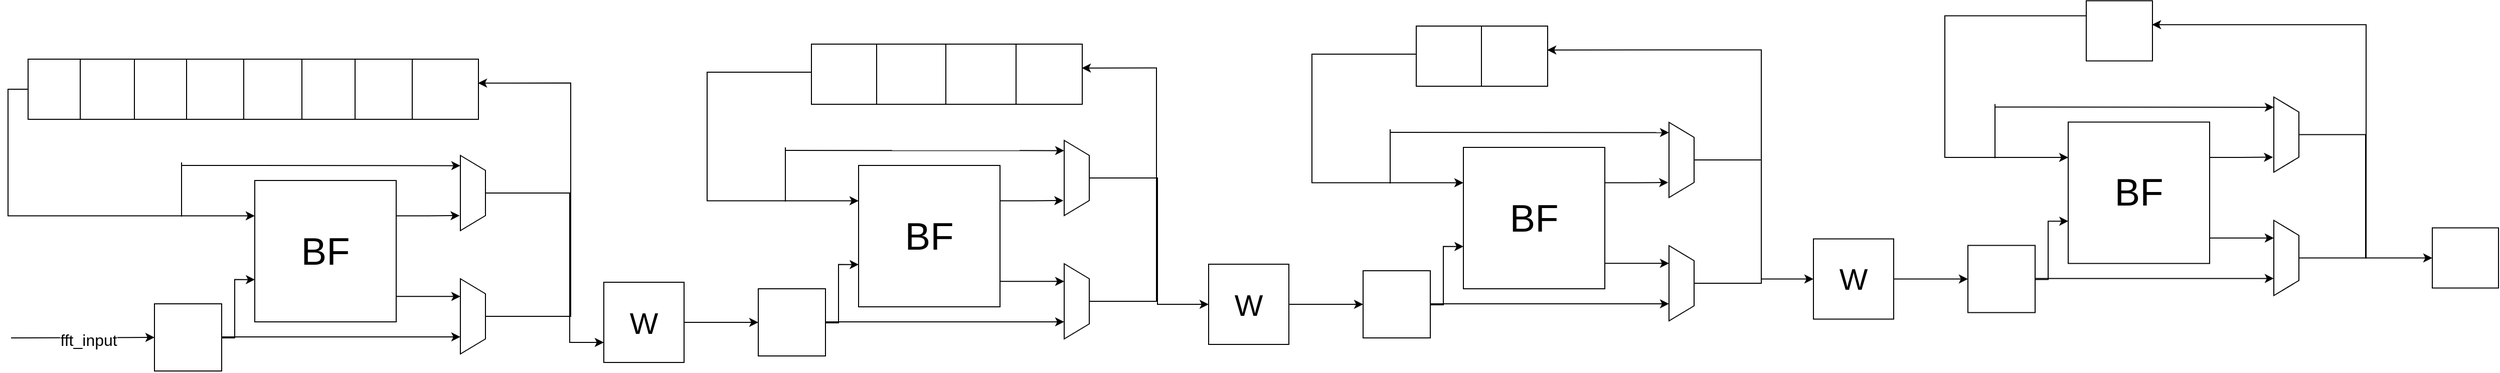 <mxfile version="24.8.0">
  <diagram name="페이지-1" id="2S2_MXtxSLynds1eWwkH">
    <mxGraphModel dx="3400" dy="1723" grid="0" gridSize="10" guides="1" tooltips="1" connect="1" arrows="1" fold="1" page="0" pageScale="1" pageWidth="827" pageHeight="1169" math="0" shadow="0">
      <root>
        <mxCell id="0" />
        <mxCell id="1" parent="0" />
        <mxCell id="J6GnyJa3-i_cB1nW3Q2v-29" style="edgeStyle=orthogonalEdgeStyle;rounded=0;orthogonalLoop=1;jettySize=auto;html=1;exitX=0;exitY=0.5;exitDx=0;exitDy=0;entryX=0;entryY=0.25;entryDx=0;entryDy=0;" edge="1" parent="1" source="J6GnyJa3-i_cB1nW3Q2v-1" target="J6GnyJa3-i_cB1nW3Q2v-19">
          <mxGeometry relative="1" as="geometry" />
        </mxCell>
        <mxCell id="J6GnyJa3-i_cB1nW3Q2v-1" value="" style="rounded=0;whiteSpace=wrap;html=1;" vertex="1" parent="1">
          <mxGeometry x="-133" y="256" width="120" height="60" as="geometry" />
        </mxCell>
        <mxCell id="J6GnyJa3-i_cB1nW3Q2v-2" value="" style="rounded=0;whiteSpace=wrap;html=1;" vertex="1" parent="1">
          <mxGeometry x="-81" y="256" width="120" height="60" as="geometry" />
        </mxCell>
        <mxCell id="J6GnyJa3-i_cB1nW3Q2v-3" value="" style="rounded=0;whiteSpace=wrap;html=1;" vertex="1" parent="1">
          <mxGeometry x="-27" y="256" width="120" height="60" as="geometry" />
        </mxCell>
        <mxCell id="J6GnyJa3-i_cB1nW3Q2v-4" value="" style="rounded=0;whiteSpace=wrap;html=1;" vertex="1" parent="1">
          <mxGeometry x="25" y="256" width="120" height="60" as="geometry" />
        </mxCell>
        <mxCell id="J6GnyJa3-i_cB1nW3Q2v-5" value="" style="rounded=0;whiteSpace=wrap;html=1;" vertex="1" parent="1">
          <mxGeometry x="82" y="256" width="120" height="60" as="geometry" />
        </mxCell>
        <mxCell id="J6GnyJa3-i_cB1nW3Q2v-6" value="" style="rounded=0;whiteSpace=wrap;html=1;" vertex="1" parent="1">
          <mxGeometry x="140" y="256" width="67" height="60" as="geometry" />
        </mxCell>
        <mxCell id="J6GnyJa3-i_cB1nW3Q2v-7" value="" style="rounded=0;whiteSpace=wrap;html=1;" vertex="1" parent="1">
          <mxGeometry x="193" y="256" width="120" height="60" as="geometry" />
        </mxCell>
        <mxCell id="J6GnyJa3-i_cB1nW3Q2v-8" value="" style="rounded=0;whiteSpace=wrap;html=1;" vertex="1" parent="1">
          <mxGeometry x="250" y="256" width="66" height="60" as="geometry" />
        </mxCell>
        <mxCell id="J6GnyJa3-i_cB1nW3Q2v-9" value="" style="whiteSpace=wrap;html=1;aspect=fixed;" vertex="1" parent="1">
          <mxGeometry x="-7" y="500" width="67" height="67" as="geometry" />
        </mxCell>
        <mxCell id="J6GnyJa3-i_cB1nW3Q2v-10" value="" style="endArrow=classic;html=1;rounded=0;entryX=0;entryY=0.5;entryDx=0;entryDy=0;" edge="1" parent="1" target="J6GnyJa3-i_cB1nW3Q2v-9">
          <mxGeometry width="50" height="50" relative="1" as="geometry">
            <mxPoint x="-150" y="534" as="sourcePoint" />
            <mxPoint x="308" y="430" as="targetPoint" />
          </mxGeometry>
        </mxCell>
        <mxCell id="J6GnyJa3-i_cB1nW3Q2v-11" value="fft_input" style="edgeLabel;html=1;align=center;verticalAlign=middle;resizable=0;points=[];fontSize=16;" vertex="1" connectable="0" parent="J6GnyJa3-i_cB1nW3Q2v-10">
          <mxGeometry x="0.071" y="-2" relative="1" as="geometry">
            <mxPoint as="offset" />
          </mxGeometry>
        </mxCell>
        <mxCell id="J6GnyJa3-i_cB1nW3Q2v-15" style="edgeStyle=orthogonalEdgeStyle;rounded=0;orthogonalLoop=1;jettySize=auto;html=1;exitX=1;exitY=0.75;exitDx=0;exitDy=0;entryX=0.773;entryY=1;entryDx=0;entryDy=0;entryPerimeter=0;" edge="1" parent="1" source="J6GnyJa3-i_cB1nW3Q2v-9" target="J6GnyJa3-i_cB1nW3Q2v-18">
          <mxGeometry relative="1" as="geometry">
            <mxPoint x="108" y="533" as="targetPoint" />
            <Array as="points">
              <mxPoint x="60" y="533" />
            </Array>
          </mxGeometry>
        </mxCell>
        <mxCell id="J6GnyJa3-i_cB1nW3Q2v-27" style="edgeStyle=orthogonalEdgeStyle;rounded=0;orthogonalLoop=1;jettySize=auto;html=1;exitX=1;exitY=0.25;exitDx=0;exitDy=0;" edge="1" parent="1" source="J6GnyJa3-i_cB1nW3Q2v-19">
          <mxGeometry relative="1" as="geometry">
            <mxPoint x="297.2" y="412" as="targetPoint" />
          </mxGeometry>
        </mxCell>
        <mxCell id="J6GnyJa3-i_cB1nW3Q2v-19" value="&lt;font style=&quot;font-size: 38px;&quot;&gt;BF&lt;/font&gt;" style="whiteSpace=wrap;html=1;aspect=fixed;" vertex="1" parent="1">
          <mxGeometry x="93" y="377" width="141" height="141" as="geometry" />
        </mxCell>
        <mxCell id="J6GnyJa3-i_cB1nW3Q2v-21" style="edgeStyle=orthogonalEdgeStyle;rounded=0;orthogonalLoop=1;jettySize=auto;html=1;exitX=0;exitY=0;exitDx=0;exitDy=0;entryX=0.994;entryY=0.397;entryDx=0;entryDy=0;entryPerimeter=0;" edge="1" parent="1" source="J6GnyJa3-i_cB1nW3Q2v-18" target="J6GnyJa3-i_cB1nW3Q2v-8">
          <mxGeometry relative="1" as="geometry">
            <Array as="points">
              <mxPoint x="408" y="513" />
              <mxPoint x="408" y="280" />
            </Array>
          </mxGeometry>
        </mxCell>
        <mxCell id="J6GnyJa3-i_cB1nW3Q2v-18" value="" style="verticalLabelPosition=bottom;shadow=0;dashed=0;align=center;html=1;verticalAlign=top;strokeWidth=1;shape=trapezoid;perimeter=none;rotation=90;" vertex="1" parent="1">
          <mxGeometry x="273" y="500" width="75" height="25" as="geometry" />
        </mxCell>
        <mxCell id="J6GnyJa3-i_cB1nW3Q2v-22" style="edgeStyle=orthogonalEdgeStyle;rounded=0;orthogonalLoop=1;jettySize=auto;html=1;exitX=1;exitY=0.75;exitDx=0;exitDy=0;entryX=0.235;entryY=1;entryDx=0;entryDy=0;entryPerimeter=0;" edge="1" parent="1" source="J6GnyJa3-i_cB1nW3Q2v-19" target="J6GnyJa3-i_cB1nW3Q2v-18">
          <mxGeometry relative="1" as="geometry">
            <Array as="points">
              <mxPoint x="234" y="493" />
            </Array>
          </mxGeometry>
        </mxCell>
        <mxCell id="J6GnyJa3-i_cB1nW3Q2v-24" style="edgeStyle=orthogonalEdgeStyle;rounded=0;orthogonalLoop=1;jettySize=auto;html=1;exitX=1;exitY=0.25;exitDx=0;exitDy=0;entryX=0.001;entryY=0.701;entryDx=0;entryDy=0;entryPerimeter=0;" edge="1" parent="1" source="J6GnyJa3-i_cB1nW3Q2v-9" target="J6GnyJa3-i_cB1nW3Q2v-19">
          <mxGeometry relative="1" as="geometry">
            <Array as="points">
              <mxPoint x="60" y="534" />
              <mxPoint x="73" y="534" />
              <mxPoint x="73" y="476" />
            </Array>
          </mxGeometry>
        </mxCell>
        <mxCell id="J6GnyJa3-i_cB1nW3Q2v-96" style="edgeStyle=orthogonalEdgeStyle;rounded=0;orthogonalLoop=1;jettySize=auto;html=1;exitX=0;exitY=0;exitDx=0;exitDy=0;entryX=0;entryY=0.75;entryDx=0;entryDy=0;" edge="1" parent="1" source="J6GnyJa3-i_cB1nW3Q2v-25" target="J6GnyJa3-i_cB1nW3Q2v-54">
          <mxGeometry relative="1" as="geometry">
            <Array as="points">
              <mxPoint x="407" y="390" />
              <mxPoint x="407" y="539" />
            </Array>
          </mxGeometry>
        </mxCell>
        <mxCell id="J6GnyJa3-i_cB1nW3Q2v-25" value="" style="verticalLabelPosition=bottom;shadow=0;dashed=0;align=center;html=1;verticalAlign=top;strokeWidth=1;shape=trapezoid;perimeter=none;rotation=90;" vertex="1" parent="1">
          <mxGeometry x="273" y="377" width="75" height="25" as="geometry" />
        </mxCell>
        <mxCell id="J6GnyJa3-i_cB1nW3Q2v-30" value="" style="endArrow=none;html=1;rounded=0;" edge="1" parent="1">
          <mxGeometry width="50" height="50" relative="1" as="geometry">
            <mxPoint x="20" y="413" as="sourcePoint" />
            <mxPoint x="20" y="359" as="targetPoint" />
          </mxGeometry>
        </mxCell>
        <mxCell id="J6GnyJa3-i_cB1nW3Q2v-31" value="" style="endArrow=classic;html=1;rounded=0;entryX=0.136;entryY=1;entryDx=0;entryDy=0;entryPerimeter=0;" edge="1" parent="1" target="J6GnyJa3-i_cB1nW3Q2v-25">
          <mxGeometry width="50" height="50" relative="1" as="geometry">
            <mxPoint x="20" y="362" as="sourcePoint" />
            <mxPoint x="62" y="381" as="targetPoint" />
          </mxGeometry>
        </mxCell>
        <mxCell id="J6GnyJa3-i_cB1nW3Q2v-32" style="edgeStyle=orthogonalEdgeStyle;rounded=0;orthogonalLoop=1;jettySize=auto;html=1;exitX=0;exitY=0.5;exitDx=0;exitDy=0;entryX=0;entryY=0.25;entryDx=0;entryDy=0;" edge="1" parent="1" source="J6GnyJa3-i_cB1nW3Q2v-33" target="J6GnyJa3-i_cB1nW3Q2v-46">
          <mxGeometry relative="1" as="geometry">
            <Array as="points">
              <mxPoint x="544" y="269" />
              <mxPoint x="544" y="397" />
            </Array>
          </mxGeometry>
        </mxCell>
        <mxCell id="J6GnyJa3-i_cB1nW3Q2v-33" value="" style="rounded=0;whiteSpace=wrap;html=1;" vertex="1" parent="1">
          <mxGeometry x="648" y="241" width="120" height="60" as="geometry" />
        </mxCell>
        <mxCell id="J6GnyJa3-i_cB1nW3Q2v-34" value="" style="rounded=0;whiteSpace=wrap;html=1;" vertex="1" parent="1">
          <mxGeometry x="713" y="241" width="120" height="60" as="geometry" />
        </mxCell>
        <mxCell id="J6GnyJa3-i_cB1nW3Q2v-35" value="" style="rounded=0;whiteSpace=wrap;html=1;" vertex="1" parent="1">
          <mxGeometry x="782" y="241" width="120" height="60" as="geometry" />
        </mxCell>
        <mxCell id="J6GnyJa3-i_cB1nW3Q2v-40" value="" style="rounded=0;whiteSpace=wrap;html=1;" vertex="1" parent="1">
          <mxGeometry x="852" y="241" width="66" height="60" as="geometry" />
        </mxCell>
        <mxCell id="J6GnyJa3-i_cB1nW3Q2v-41" value="" style="whiteSpace=wrap;html=1;aspect=fixed;" vertex="1" parent="1">
          <mxGeometry x="595" y="485" width="67" height="67" as="geometry" />
        </mxCell>
        <mxCell id="J6GnyJa3-i_cB1nW3Q2v-42" value="" style="endArrow=classic;html=1;rounded=0;entryX=0;entryY=0.5;entryDx=0;entryDy=0;" edge="1" parent="1" target="J6GnyJa3-i_cB1nW3Q2v-41" source="J6GnyJa3-i_cB1nW3Q2v-54">
          <mxGeometry width="50" height="50" relative="1" as="geometry">
            <mxPoint x="452" y="519" as="sourcePoint" />
            <mxPoint x="910" y="415" as="targetPoint" />
          </mxGeometry>
        </mxCell>
        <mxCell id="J6GnyJa3-i_cB1nW3Q2v-44" style="edgeStyle=orthogonalEdgeStyle;rounded=0;orthogonalLoop=1;jettySize=auto;html=1;exitX=1;exitY=0.75;exitDx=0;exitDy=0;entryX=0.773;entryY=1;entryDx=0;entryDy=0;entryPerimeter=0;" edge="1" parent="1" source="J6GnyJa3-i_cB1nW3Q2v-41" target="J6GnyJa3-i_cB1nW3Q2v-48">
          <mxGeometry relative="1" as="geometry">
            <mxPoint x="710" y="518" as="targetPoint" />
            <Array as="points">
              <mxPoint x="662" y="518" />
            </Array>
          </mxGeometry>
        </mxCell>
        <mxCell id="J6GnyJa3-i_cB1nW3Q2v-45" style="edgeStyle=orthogonalEdgeStyle;rounded=0;orthogonalLoop=1;jettySize=auto;html=1;exitX=1;exitY=0.25;exitDx=0;exitDy=0;" edge="1" parent="1" source="J6GnyJa3-i_cB1nW3Q2v-46">
          <mxGeometry relative="1" as="geometry">
            <mxPoint x="899.2" y="397" as="targetPoint" />
          </mxGeometry>
        </mxCell>
        <mxCell id="J6GnyJa3-i_cB1nW3Q2v-46" value="&lt;font style=&quot;font-size: 38px;&quot;&gt;BF&lt;/font&gt;" style="whiteSpace=wrap;html=1;aspect=fixed;" vertex="1" parent="1">
          <mxGeometry x="695" y="362" width="141" height="141" as="geometry" />
        </mxCell>
        <mxCell id="J6GnyJa3-i_cB1nW3Q2v-47" style="edgeStyle=orthogonalEdgeStyle;rounded=0;orthogonalLoop=1;jettySize=auto;html=1;exitX=0;exitY=0;exitDx=0;exitDy=0;entryX=0.994;entryY=0.397;entryDx=0;entryDy=0;entryPerimeter=0;" edge="1" parent="1" source="J6GnyJa3-i_cB1nW3Q2v-48" target="J6GnyJa3-i_cB1nW3Q2v-40">
          <mxGeometry relative="1" as="geometry">
            <Array as="points">
              <mxPoint x="992" y="498" />
              <mxPoint x="992" y="265" />
            </Array>
          </mxGeometry>
        </mxCell>
        <mxCell id="J6GnyJa3-i_cB1nW3Q2v-48" value="" style="verticalLabelPosition=bottom;shadow=0;dashed=0;align=center;html=1;verticalAlign=top;strokeWidth=1;shape=trapezoid;perimeter=none;rotation=90;" vertex="1" parent="1">
          <mxGeometry x="875" y="485" width="75" height="25" as="geometry" />
        </mxCell>
        <mxCell id="J6GnyJa3-i_cB1nW3Q2v-49" style="edgeStyle=orthogonalEdgeStyle;rounded=0;orthogonalLoop=1;jettySize=auto;html=1;exitX=1;exitY=0.75;exitDx=0;exitDy=0;entryX=0.235;entryY=1;entryDx=0;entryDy=0;entryPerimeter=0;" edge="1" parent="1" source="J6GnyJa3-i_cB1nW3Q2v-46" target="J6GnyJa3-i_cB1nW3Q2v-48">
          <mxGeometry relative="1" as="geometry">
            <Array as="points">
              <mxPoint x="836" y="478" />
            </Array>
          </mxGeometry>
        </mxCell>
        <mxCell id="J6GnyJa3-i_cB1nW3Q2v-50" style="edgeStyle=orthogonalEdgeStyle;rounded=0;orthogonalLoop=1;jettySize=auto;html=1;exitX=1;exitY=0.25;exitDx=0;exitDy=0;entryX=0.001;entryY=0.701;entryDx=0;entryDy=0;entryPerimeter=0;" edge="1" parent="1" source="J6GnyJa3-i_cB1nW3Q2v-41" target="J6GnyJa3-i_cB1nW3Q2v-46">
          <mxGeometry relative="1" as="geometry">
            <Array as="points">
              <mxPoint x="662" y="519" />
              <mxPoint x="675" y="519" />
              <mxPoint x="675" y="461" />
            </Array>
          </mxGeometry>
        </mxCell>
        <mxCell id="J6GnyJa3-i_cB1nW3Q2v-97" style="edgeStyle=orthogonalEdgeStyle;rounded=0;orthogonalLoop=1;jettySize=auto;html=1;exitX=0;exitY=0;exitDx=0;exitDy=0;entryX=0;entryY=0.5;entryDx=0;entryDy=0;" edge="1" parent="1" source="J6GnyJa3-i_cB1nW3Q2v-51" target="J6GnyJa3-i_cB1nW3Q2v-75">
          <mxGeometry relative="1" as="geometry">
            <Array as="points">
              <mxPoint x="993" y="375" />
              <mxPoint x="993" y="501" />
            </Array>
          </mxGeometry>
        </mxCell>
        <mxCell id="J6GnyJa3-i_cB1nW3Q2v-51" value="" style="verticalLabelPosition=bottom;shadow=0;dashed=0;align=center;html=1;verticalAlign=top;strokeWidth=1;shape=trapezoid;perimeter=none;rotation=90;" vertex="1" parent="1">
          <mxGeometry x="875" y="362" width="75" height="25" as="geometry" />
        </mxCell>
        <mxCell id="J6GnyJa3-i_cB1nW3Q2v-52" value="" style="endArrow=none;html=1;rounded=0;" edge="1" parent="1">
          <mxGeometry width="50" height="50" relative="1" as="geometry">
            <mxPoint x="622" y="398" as="sourcePoint" />
            <mxPoint x="622" y="344" as="targetPoint" />
          </mxGeometry>
        </mxCell>
        <mxCell id="J6GnyJa3-i_cB1nW3Q2v-53" value="" style="endArrow=classic;html=1;rounded=0;entryX=0.136;entryY=1;entryDx=0;entryDy=0;entryPerimeter=0;" edge="1" parent="1" target="J6GnyJa3-i_cB1nW3Q2v-51">
          <mxGeometry width="50" height="50" relative="1" as="geometry">
            <mxPoint x="622" y="347" as="sourcePoint" />
            <mxPoint x="664" y="366" as="targetPoint" />
          </mxGeometry>
        </mxCell>
        <mxCell id="J6GnyJa3-i_cB1nW3Q2v-55" value="" style="endArrow=classic;html=1;rounded=0;entryX=0;entryY=0.5;entryDx=0;entryDy=0;" edge="1" parent="1" target="J6GnyJa3-i_cB1nW3Q2v-54">
          <mxGeometry width="50" height="50" relative="1" as="geometry">
            <mxPoint x="452" y="519" as="sourcePoint" />
            <mxPoint x="595" y="519" as="targetPoint" />
          </mxGeometry>
        </mxCell>
        <mxCell id="J6GnyJa3-i_cB1nW3Q2v-54" value="&lt;font style=&quot;font-size: 30px;&quot;&gt;W&lt;/font&gt;" style="whiteSpace=wrap;html=1;aspect=fixed;" vertex="1" parent="1">
          <mxGeometry x="441" y="478.5" width="80" height="80" as="geometry" />
        </mxCell>
        <mxCell id="J6GnyJa3-i_cB1nW3Q2v-57" style="edgeStyle=orthogonalEdgeStyle;rounded=0;orthogonalLoop=1;jettySize=auto;html=1;exitX=0;exitY=0.5;exitDx=0;exitDy=0;entryX=0;entryY=0.25;entryDx=0;entryDy=0;" edge="1" parent="1" source="J6GnyJa3-i_cB1nW3Q2v-58" target="J6GnyJa3-i_cB1nW3Q2v-66">
          <mxGeometry relative="1" as="geometry">
            <Array as="points">
              <mxPoint x="1147" y="251" />
              <mxPoint x="1147" y="379" />
            </Array>
          </mxGeometry>
        </mxCell>
        <mxCell id="J6GnyJa3-i_cB1nW3Q2v-58" value="" style="rounded=0;whiteSpace=wrap;html=1;" vertex="1" parent="1">
          <mxGeometry x="1251" y="223" width="120" height="60" as="geometry" />
        </mxCell>
        <mxCell id="J6GnyJa3-i_cB1nW3Q2v-61" value="" style="rounded=0;whiteSpace=wrap;html=1;" vertex="1" parent="1">
          <mxGeometry x="1316" y="223" width="66" height="60" as="geometry" />
        </mxCell>
        <mxCell id="J6GnyJa3-i_cB1nW3Q2v-62" value="" style="whiteSpace=wrap;html=1;aspect=fixed;" vertex="1" parent="1">
          <mxGeometry x="1198" y="467" width="67" height="67" as="geometry" />
        </mxCell>
        <mxCell id="J6GnyJa3-i_cB1nW3Q2v-63" value="" style="endArrow=classic;html=1;rounded=0;entryX=0;entryY=0.5;entryDx=0;entryDy=0;" edge="1" parent="1" source="J6GnyJa3-i_cB1nW3Q2v-75" target="J6GnyJa3-i_cB1nW3Q2v-62">
          <mxGeometry width="50" height="50" relative="1" as="geometry">
            <mxPoint x="1055" y="501" as="sourcePoint" />
            <mxPoint x="1513" y="397" as="targetPoint" />
          </mxGeometry>
        </mxCell>
        <mxCell id="J6GnyJa3-i_cB1nW3Q2v-64" style="edgeStyle=orthogonalEdgeStyle;rounded=0;orthogonalLoop=1;jettySize=auto;html=1;exitX=1;exitY=0.75;exitDx=0;exitDy=0;entryX=0.773;entryY=1;entryDx=0;entryDy=0;entryPerimeter=0;" edge="1" parent="1" source="J6GnyJa3-i_cB1nW3Q2v-62" target="J6GnyJa3-i_cB1nW3Q2v-68">
          <mxGeometry relative="1" as="geometry">
            <mxPoint x="1313" y="500" as="targetPoint" />
            <Array as="points">
              <mxPoint x="1265" y="500" />
            </Array>
          </mxGeometry>
        </mxCell>
        <mxCell id="J6GnyJa3-i_cB1nW3Q2v-65" style="edgeStyle=orthogonalEdgeStyle;rounded=0;orthogonalLoop=1;jettySize=auto;html=1;exitX=1;exitY=0.25;exitDx=0;exitDy=0;" edge="1" parent="1" source="J6GnyJa3-i_cB1nW3Q2v-66">
          <mxGeometry relative="1" as="geometry">
            <mxPoint x="1502.2" y="379" as="targetPoint" />
          </mxGeometry>
        </mxCell>
        <mxCell id="J6GnyJa3-i_cB1nW3Q2v-66" value="&lt;font style=&quot;font-size: 38px;&quot;&gt;BF&lt;/font&gt;" style="whiteSpace=wrap;html=1;aspect=fixed;" vertex="1" parent="1">
          <mxGeometry x="1298" y="344" width="141" height="141" as="geometry" />
        </mxCell>
        <mxCell id="J6GnyJa3-i_cB1nW3Q2v-67" style="edgeStyle=orthogonalEdgeStyle;rounded=0;orthogonalLoop=1;jettySize=auto;html=1;exitX=0;exitY=0;exitDx=0;exitDy=0;entryX=0.994;entryY=0.397;entryDx=0;entryDy=0;entryPerimeter=0;" edge="1" parent="1" source="J6GnyJa3-i_cB1nW3Q2v-68" target="J6GnyJa3-i_cB1nW3Q2v-61">
          <mxGeometry relative="1" as="geometry">
            <Array as="points">
              <mxPoint x="1595" y="480" />
              <mxPoint x="1595" y="247" />
            </Array>
          </mxGeometry>
        </mxCell>
        <mxCell id="J6GnyJa3-i_cB1nW3Q2v-68" value="" style="verticalLabelPosition=bottom;shadow=0;dashed=0;align=center;html=1;verticalAlign=top;strokeWidth=1;shape=trapezoid;perimeter=none;rotation=90;" vertex="1" parent="1">
          <mxGeometry x="1478" y="467" width="75" height="25" as="geometry" />
        </mxCell>
        <mxCell id="J6GnyJa3-i_cB1nW3Q2v-69" style="edgeStyle=orthogonalEdgeStyle;rounded=0;orthogonalLoop=1;jettySize=auto;html=1;exitX=1;exitY=0.75;exitDx=0;exitDy=0;entryX=0.235;entryY=1;entryDx=0;entryDy=0;entryPerimeter=0;" edge="1" parent="1" source="J6GnyJa3-i_cB1nW3Q2v-66" target="J6GnyJa3-i_cB1nW3Q2v-68">
          <mxGeometry relative="1" as="geometry">
            <Array as="points">
              <mxPoint x="1439" y="460" />
            </Array>
          </mxGeometry>
        </mxCell>
        <mxCell id="J6GnyJa3-i_cB1nW3Q2v-70" style="edgeStyle=orthogonalEdgeStyle;rounded=0;orthogonalLoop=1;jettySize=auto;html=1;exitX=1;exitY=0.25;exitDx=0;exitDy=0;entryX=0.001;entryY=0.701;entryDx=0;entryDy=0;entryPerimeter=0;" edge="1" parent="1" source="J6GnyJa3-i_cB1nW3Q2v-62" target="J6GnyJa3-i_cB1nW3Q2v-66">
          <mxGeometry relative="1" as="geometry">
            <Array as="points">
              <mxPoint x="1265" y="501" />
              <mxPoint x="1278" y="501" />
              <mxPoint x="1278" y="443" />
            </Array>
          </mxGeometry>
        </mxCell>
        <mxCell id="J6GnyJa3-i_cB1nW3Q2v-98" style="edgeStyle=orthogonalEdgeStyle;rounded=0;orthogonalLoop=1;jettySize=auto;html=1;exitX=0;exitY=0;exitDx=0;exitDy=0;entryX=0;entryY=0.5;entryDx=0;entryDy=0;" edge="1" parent="1" source="J6GnyJa3-i_cB1nW3Q2v-71" target="J6GnyJa3-i_cB1nW3Q2v-93">
          <mxGeometry relative="1" as="geometry">
            <Array as="points">
              <mxPoint x="1595" y="357" />
              <mxPoint x="1595" y="475" />
            </Array>
          </mxGeometry>
        </mxCell>
        <mxCell id="J6GnyJa3-i_cB1nW3Q2v-71" value="" style="verticalLabelPosition=bottom;shadow=0;dashed=0;align=center;html=1;verticalAlign=top;strokeWidth=1;shape=trapezoid;perimeter=none;rotation=90;" vertex="1" parent="1">
          <mxGeometry x="1478" y="344" width="75" height="25" as="geometry" />
        </mxCell>
        <mxCell id="J6GnyJa3-i_cB1nW3Q2v-72" value="" style="endArrow=none;html=1;rounded=0;" edge="1" parent="1">
          <mxGeometry width="50" height="50" relative="1" as="geometry">
            <mxPoint x="1225" y="380" as="sourcePoint" />
            <mxPoint x="1225" y="326" as="targetPoint" />
          </mxGeometry>
        </mxCell>
        <mxCell id="J6GnyJa3-i_cB1nW3Q2v-73" value="" style="endArrow=classic;html=1;rounded=0;entryX=0.136;entryY=1;entryDx=0;entryDy=0;entryPerimeter=0;" edge="1" parent="1" target="J6GnyJa3-i_cB1nW3Q2v-71">
          <mxGeometry width="50" height="50" relative="1" as="geometry">
            <mxPoint x="1225" y="329" as="sourcePoint" />
            <mxPoint x="1267" y="348" as="targetPoint" />
          </mxGeometry>
        </mxCell>
        <mxCell id="J6GnyJa3-i_cB1nW3Q2v-74" value="" style="endArrow=classic;html=1;rounded=0;entryX=0;entryY=0.5;entryDx=0;entryDy=0;" edge="1" parent="1" target="J6GnyJa3-i_cB1nW3Q2v-75">
          <mxGeometry width="50" height="50" relative="1" as="geometry">
            <mxPoint x="1055" y="501" as="sourcePoint" />
            <mxPoint x="1198" y="501" as="targetPoint" />
          </mxGeometry>
        </mxCell>
        <mxCell id="J6GnyJa3-i_cB1nW3Q2v-75" value="&lt;font style=&quot;font-size: 30px;&quot;&gt;W&lt;/font&gt;" style="whiteSpace=wrap;html=1;aspect=fixed;" vertex="1" parent="1">
          <mxGeometry x="1044" y="460.5" width="80" height="80" as="geometry" />
        </mxCell>
        <mxCell id="J6GnyJa3-i_cB1nW3Q2v-95" style="edgeStyle=orthogonalEdgeStyle;rounded=0;orthogonalLoop=1;jettySize=auto;html=1;exitX=0;exitY=0.25;exitDx=0;exitDy=0;entryX=0;entryY=0.25;entryDx=0;entryDy=0;" edge="1" parent="1" source="J6GnyJa3-i_cB1nW3Q2v-79" target="J6GnyJa3-i_cB1nW3Q2v-84">
          <mxGeometry relative="1" as="geometry">
            <Array as="points">
              <mxPoint x="1778" y="213" />
              <mxPoint x="1778" y="354" />
            </Array>
          </mxGeometry>
        </mxCell>
        <mxCell id="J6GnyJa3-i_cB1nW3Q2v-79" value="" style="rounded=0;whiteSpace=wrap;html=1;" vertex="1" parent="1">
          <mxGeometry x="1919" y="197.75" width="66" height="60" as="geometry" />
        </mxCell>
        <mxCell id="J6GnyJa3-i_cB1nW3Q2v-80" value="" style="whiteSpace=wrap;html=1;aspect=fixed;" vertex="1" parent="1">
          <mxGeometry x="1801" y="441.75" width="67" height="67" as="geometry" />
        </mxCell>
        <mxCell id="J6GnyJa3-i_cB1nW3Q2v-81" value="" style="endArrow=classic;html=1;rounded=0;entryX=0;entryY=0.5;entryDx=0;entryDy=0;" edge="1" parent="1" source="J6GnyJa3-i_cB1nW3Q2v-93" target="J6GnyJa3-i_cB1nW3Q2v-80">
          <mxGeometry width="50" height="50" relative="1" as="geometry">
            <mxPoint x="1658" y="475.75" as="sourcePoint" />
            <mxPoint x="2116" y="371.75" as="targetPoint" />
          </mxGeometry>
        </mxCell>
        <mxCell id="J6GnyJa3-i_cB1nW3Q2v-82" style="edgeStyle=orthogonalEdgeStyle;rounded=0;orthogonalLoop=1;jettySize=auto;html=1;exitX=1;exitY=0.75;exitDx=0;exitDy=0;entryX=0.773;entryY=1;entryDx=0;entryDy=0;entryPerimeter=0;" edge="1" parent="1" source="J6GnyJa3-i_cB1nW3Q2v-80" target="J6GnyJa3-i_cB1nW3Q2v-86">
          <mxGeometry relative="1" as="geometry">
            <mxPoint x="1916" y="474.75" as="targetPoint" />
            <Array as="points">
              <mxPoint x="1868" y="474.75" />
            </Array>
          </mxGeometry>
        </mxCell>
        <mxCell id="J6GnyJa3-i_cB1nW3Q2v-83" style="edgeStyle=orthogonalEdgeStyle;rounded=0;orthogonalLoop=1;jettySize=auto;html=1;exitX=1;exitY=0.25;exitDx=0;exitDy=0;" edge="1" parent="1" source="J6GnyJa3-i_cB1nW3Q2v-84">
          <mxGeometry relative="1" as="geometry">
            <mxPoint x="2105.2" y="353.75" as="targetPoint" />
          </mxGeometry>
        </mxCell>
        <mxCell id="J6GnyJa3-i_cB1nW3Q2v-84" value="&lt;font style=&quot;font-size: 38px;&quot;&gt;BF&lt;/font&gt;" style="whiteSpace=wrap;html=1;aspect=fixed;" vertex="1" parent="1">
          <mxGeometry x="1901" y="318.75" width="141" height="141" as="geometry" />
        </mxCell>
        <mxCell id="J6GnyJa3-i_cB1nW3Q2v-85" style="edgeStyle=orthogonalEdgeStyle;rounded=0;orthogonalLoop=1;jettySize=auto;html=1;exitX=0;exitY=0;exitDx=0;exitDy=0;entryX=0.994;entryY=0.397;entryDx=0;entryDy=0;entryPerimeter=0;" edge="1" parent="1" source="J6GnyJa3-i_cB1nW3Q2v-86" target="J6GnyJa3-i_cB1nW3Q2v-79">
          <mxGeometry relative="1" as="geometry">
            <Array as="points">
              <mxPoint x="2198" y="454.75" />
              <mxPoint x="2198" y="221.75" />
            </Array>
          </mxGeometry>
        </mxCell>
        <mxCell id="J6GnyJa3-i_cB1nW3Q2v-86" value="" style="verticalLabelPosition=bottom;shadow=0;dashed=0;align=center;html=1;verticalAlign=top;strokeWidth=1;shape=trapezoid;perimeter=none;rotation=90;" vertex="1" parent="1">
          <mxGeometry x="2081" y="441.75" width="75" height="25" as="geometry" />
        </mxCell>
        <mxCell id="J6GnyJa3-i_cB1nW3Q2v-87" style="edgeStyle=orthogonalEdgeStyle;rounded=0;orthogonalLoop=1;jettySize=auto;html=1;exitX=1;exitY=0.75;exitDx=0;exitDy=0;entryX=0.235;entryY=1;entryDx=0;entryDy=0;entryPerimeter=0;" edge="1" parent="1" source="J6GnyJa3-i_cB1nW3Q2v-84" target="J6GnyJa3-i_cB1nW3Q2v-86">
          <mxGeometry relative="1" as="geometry">
            <Array as="points">
              <mxPoint x="2042" y="434.75" />
            </Array>
          </mxGeometry>
        </mxCell>
        <mxCell id="J6GnyJa3-i_cB1nW3Q2v-88" style="edgeStyle=orthogonalEdgeStyle;rounded=0;orthogonalLoop=1;jettySize=auto;html=1;exitX=1;exitY=0.25;exitDx=0;exitDy=0;entryX=0.001;entryY=0.701;entryDx=0;entryDy=0;entryPerimeter=0;" edge="1" parent="1" source="J6GnyJa3-i_cB1nW3Q2v-80" target="J6GnyJa3-i_cB1nW3Q2v-84">
          <mxGeometry relative="1" as="geometry">
            <Array as="points">
              <mxPoint x="1868" y="475.75" />
              <mxPoint x="1881" y="475.75" />
              <mxPoint x="1881" y="417.75" />
            </Array>
          </mxGeometry>
        </mxCell>
        <mxCell id="J6GnyJa3-i_cB1nW3Q2v-100" style="edgeStyle=orthogonalEdgeStyle;rounded=0;orthogonalLoop=1;jettySize=auto;html=1;exitX=0;exitY=0;exitDx=0;exitDy=0;entryX=0;entryY=0.5;entryDx=0;entryDy=0;" edge="1" parent="1" source="J6GnyJa3-i_cB1nW3Q2v-89" target="J6GnyJa3-i_cB1nW3Q2v-99">
          <mxGeometry relative="1" as="geometry" />
        </mxCell>
        <mxCell id="J6GnyJa3-i_cB1nW3Q2v-89" value="" style="verticalLabelPosition=bottom;shadow=0;dashed=0;align=center;html=1;verticalAlign=top;strokeWidth=1;shape=trapezoid;perimeter=none;rotation=90;" vertex="1" parent="1">
          <mxGeometry x="2081" y="318.75" width="75" height="25" as="geometry" />
        </mxCell>
        <mxCell id="J6GnyJa3-i_cB1nW3Q2v-90" value="" style="endArrow=none;html=1;rounded=0;" edge="1" parent="1">
          <mxGeometry width="50" height="50" relative="1" as="geometry">
            <mxPoint x="1828" y="354.75" as="sourcePoint" />
            <mxPoint x="1828" y="300.75" as="targetPoint" />
          </mxGeometry>
        </mxCell>
        <mxCell id="J6GnyJa3-i_cB1nW3Q2v-91" value="" style="endArrow=classic;html=1;rounded=0;entryX=0.136;entryY=1;entryDx=0;entryDy=0;entryPerimeter=0;" edge="1" parent="1" target="J6GnyJa3-i_cB1nW3Q2v-89">
          <mxGeometry width="50" height="50" relative="1" as="geometry">
            <mxPoint x="1828" y="303.75" as="sourcePoint" />
            <mxPoint x="1870" y="322.75" as="targetPoint" />
          </mxGeometry>
        </mxCell>
        <mxCell id="J6GnyJa3-i_cB1nW3Q2v-92" value="" style="endArrow=classic;html=1;rounded=0;entryX=0;entryY=0.5;entryDx=0;entryDy=0;" edge="1" parent="1" target="J6GnyJa3-i_cB1nW3Q2v-93">
          <mxGeometry width="50" height="50" relative="1" as="geometry">
            <mxPoint x="1658" y="475.75" as="sourcePoint" />
            <mxPoint x="1801" y="475.75" as="targetPoint" />
          </mxGeometry>
        </mxCell>
        <mxCell id="J6GnyJa3-i_cB1nW3Q2v-93" value="&lt;font style=&quot;font-size: 30px;&quot;&gt;W&lt;/font&gt;" style="whiteSpace=wrap;html=1;aspect=fixed;" vertex="1" parent="1">
          <mxGeometry x="1647" y="435.25" width="80" height="80" as="geometry" />
        </mxCell>
        <mxCell id="J6GnyJa3-i_cB1nW3Q2v-99" value="" style="rounded=0;whiteSpace=wrap;html=1;" vertex="1" parent="1">
          <mxGeometry x="2264" y="424.25" width="66" height="60" as="geometry" />
        </mxCell>
      </root>
    </mxGraphModel>
  </diagram>
</mxfile>
